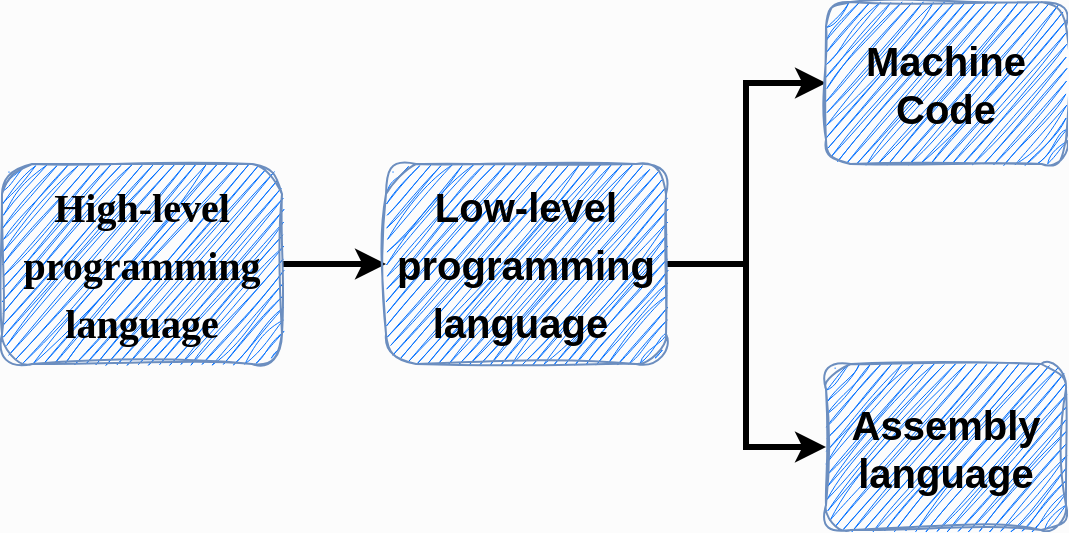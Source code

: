 <mxfile version="22.1.17" type="github">
  <diagram name="Page-1" id="nhN2WSrXVNMopDosOrQ_">
    <mxGraphModel dx="737" dy="1135" grid="0" gridSize="10" guides="1" tooltips="1" connect="1" arrows="1" fold="1" page="1" pageScale="1" pageWidth="1169" pageHeight="1654" background="#FCFCFC" math="0" shadow="0">
      <root>
        <mxCell id="0" />
        <mxCell id="1" parent="0" />
        <mxCell id="4X-VSMix1a7pKHLTpS-A-9" style="edgeStyle=orthogonalEdgeStyle;rounded=0;orthogonalLoop=1;jettySize=auto;html=1;strokeWidth=3;" edge="1" parent="1" source="4X-VSMix1a7pKHLTpS-A-1" target="4X-VSMix1a7pKHLTpS-A-2">
          <mxGeometry relative="1" as="geometry" />
        </mxCell>
        <mxCell id="4X-VSMix1a7pKHLTpS-A-1" value="&lt;h1&gt;&lt;font style=&quot;font-size: 20px;&quot; face=&quot;Comic Sans MS&quot;&gt;High-level programming language&lt;/font&gt;&lt;/h1&gt;" style="rounded=1;whiteSpace=wrap;html=1;fillColor=#0571FF;strokeColor=#6c8ebf;gradientColor=none;sketch=1;curveFitting=1;jiggle=2;glass=0;shadow=0;fillStyle=hachure;" vertex="1" parent="1">
          <mxGeometry x="88" y="335" width="140" height="100" as="geometry" />
        </mxCell>
        <mxCell id="4X-VSMix1a7pKHLTpS-A-6" style="edgeStyle=orthogonalEdgeStyle;rounded=0;orthogonalLoop=1;jettySize=auto;html=1;strokeWidth=3;" edge="1" parent="1" source="4X-VSMix1a7pKHLTpS-A-2" target="4X-VSMix1a7pKHLTpS-A-4">
          <mxGeometry relative="1" as="geometry" />
        </mxCell>
        <mxCell id="4X-VSMix1a7pKHLTpS-A-15" style="edgeStyle=orthogonalEdgeStyle;rounded=0;orthogonalLoop=1;jettySize=auto;html=1;strokeWidth=3;" edge="1" parent="1" source="4X-VSMix1a7pKHLTpS-A-2" target="4X-VSMix1a7pKHLTpS-A-3">
          <mxGeometry relative="1" as="geometry" />
        </mxCell>
        <mxCell id="4X-VSMix1a7pKHLTpS-A-2" value="&lt;h1&gt;&lt;font style=&quot;font-size: 20px;&quot;&gt;Low-level programming language&amp;nbsp;&lt;/font&gt;&lt;/h1&gt;" style="rounded=1;whiteSpace=wrap;html=1;fillColor=#0571FF;strokeColor=#6c8ebf;gradientColor=none;sketch=1;curveFitting=1;jiggle=2;glass=0;shadow=0;fillStyle=hachure;" vertex="1" parent="1">
          <mxGeometry x="280" y="335" width="140" height="100" as="geometry" />
        </mxCell>
        <mxCell id="4X-VSMix1a7pKHLTpS-A-3" value="&lt;b style=&quot;border-color: var(--border-color); font-size: 20px;&quot;&gt;Assembly language&lt;br style=&quot;border-color: var(--border-color);&quot;&gt;&lt;/b&gt;" style="rounded=1;whiteSpace=wrap;html=1;fillColor=#0571FF;strokeColor=#6c8ebf;gradientColor=none;sketch=1;curveFitting=1;jiggle=2;glass=0;shadow=0;fillStyle=hachure;" vertex="1" parent="1">
          <mxGeometry x="500" y="435" width="120" height="83" as="geometry" />
        </mxCell>
        <mxCell id="4X-VSMix1a7pKHLTpS-A-4" value="&lt;font style=&quot;font-size: 20px;&quot;&gt;&lt;b&gt;Machine&lt;br&gt;Code&lt;/b&gt;&lt;/font&gt;" style="rounded=1;whiteSpace=wrap;html=1;fillColor=#0571FF;strokeColor=#6c8ebf;gradientColor=none;sketch=1;curveFitting=1;jiggle=2;glass=0;shadow=0;fillStyle=hachure;" vertex="1" parent="1">
          <mxGeometry x="500" y="254" width="120" height="81" as="geometry" />
        </mxCell>
      </root>
    </mxGraphModel>
  </diagram>
</mxfile>
